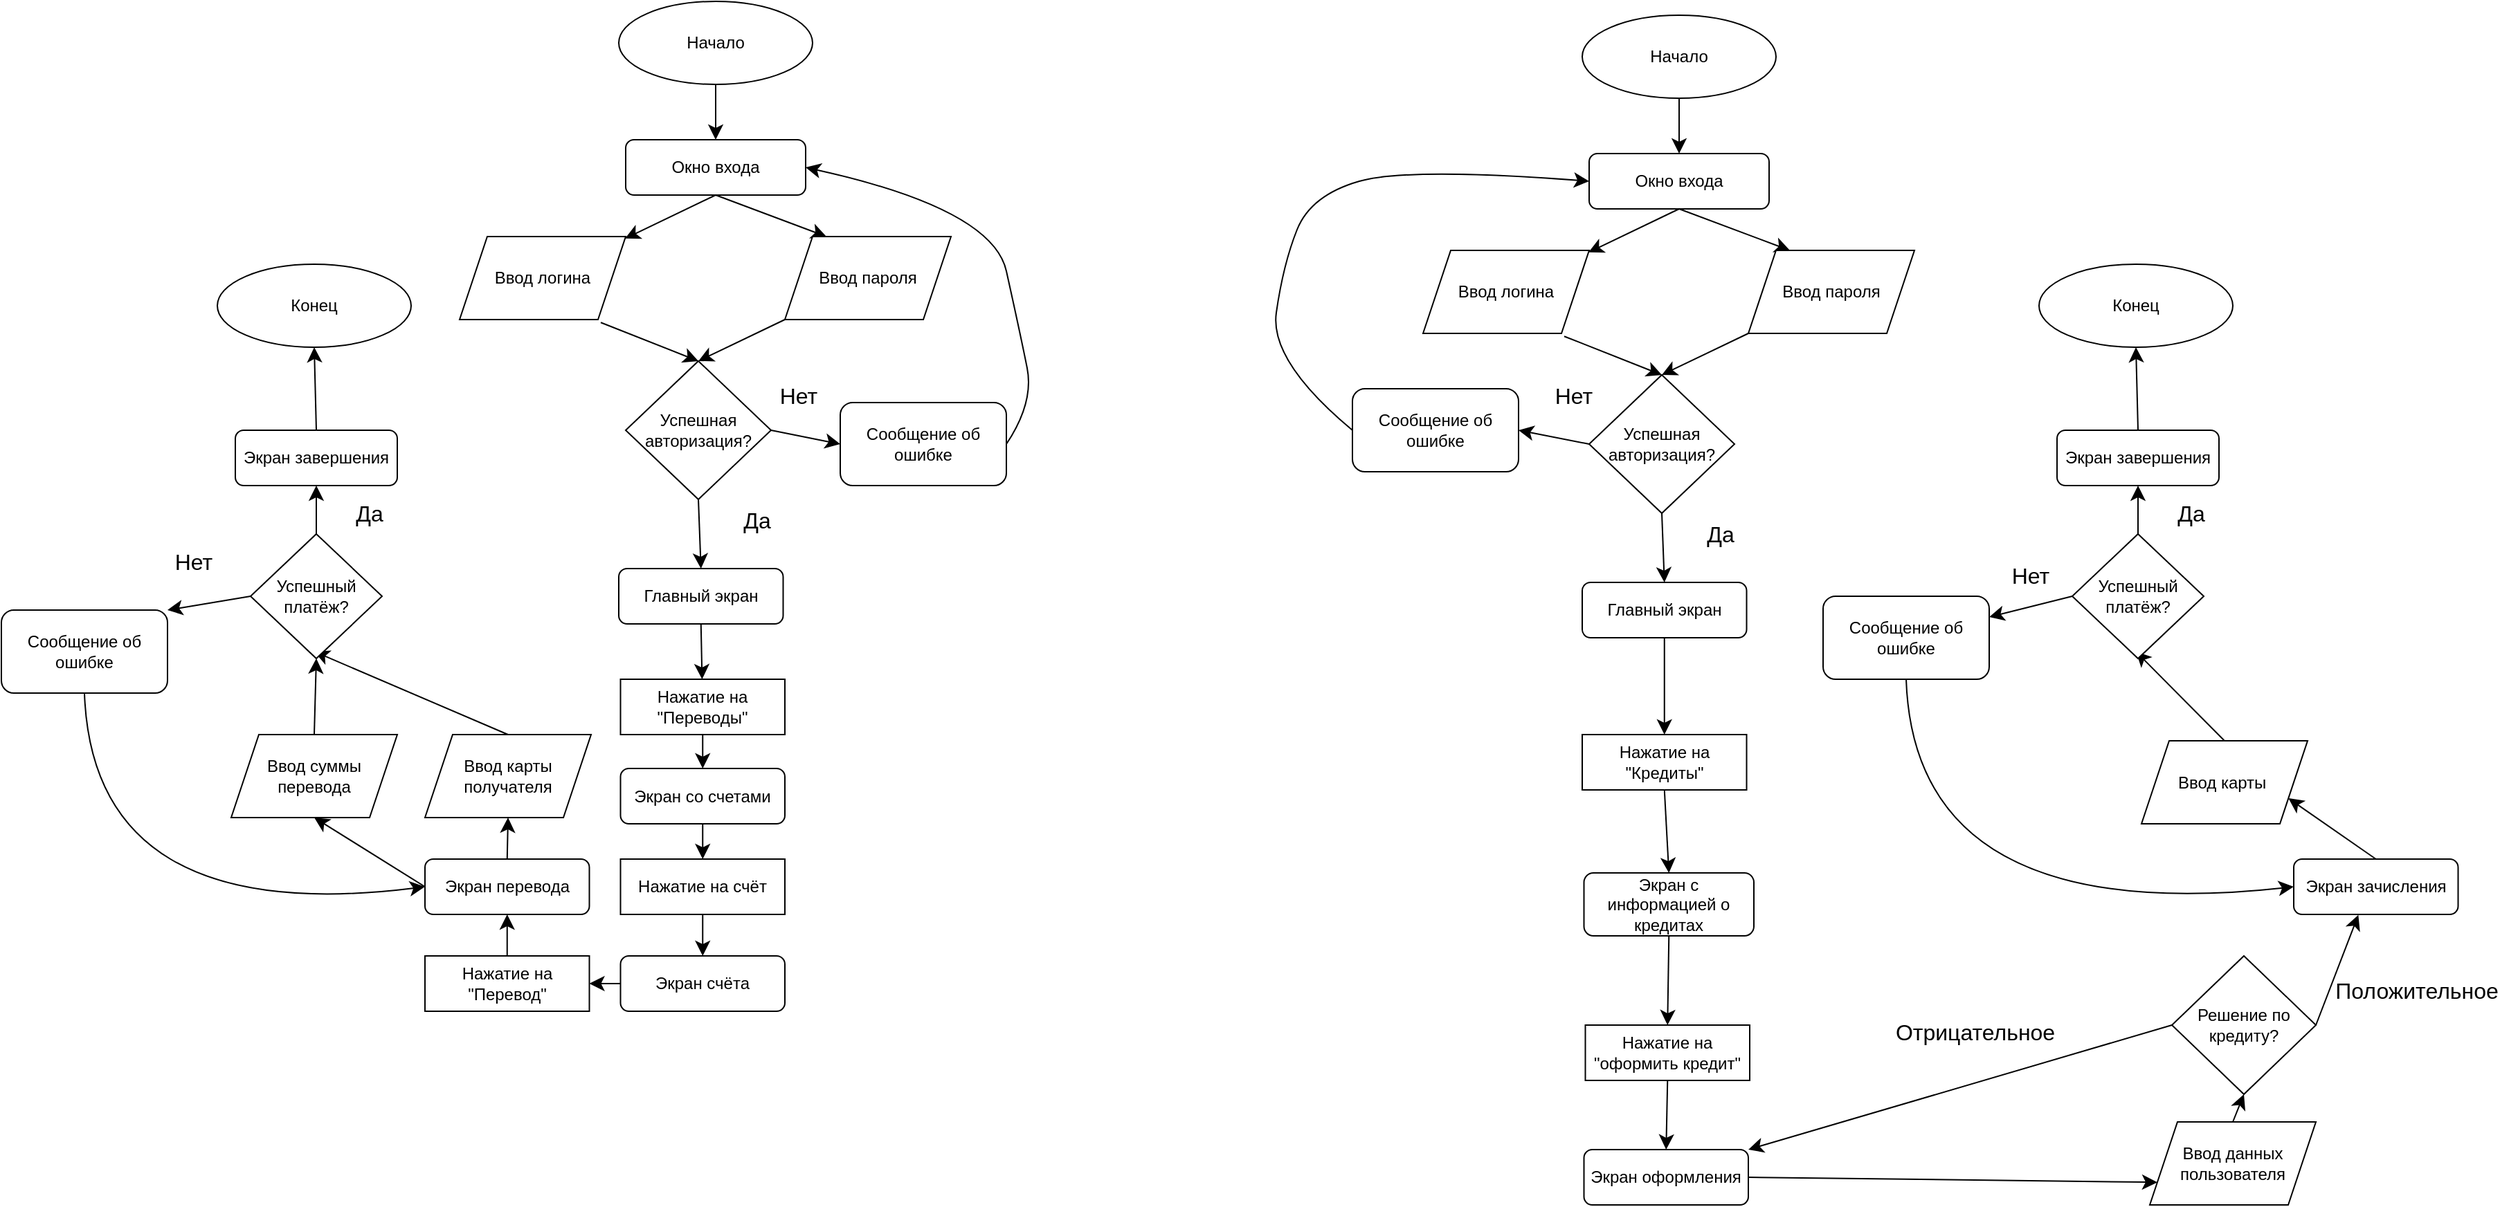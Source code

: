 <mxfile version="24.1.0" type="device">
  <diagram id="C5RBs43oDa-KdzZeNtuy" name="Page-1">
    <mxGraphModel dx="1741" dy="833" grid="1" gridSize="10" guides="1" tooltips="1" connect="1" arrows="1" fold="1" page="1" pageScale="1" pageWidth="827" pageHeight="1169" math="0" shadow="0">
      <root>
        <mxCell id="WIyWlLk6GJQsqaUBKTNV-0" />
        <mxCell id="WIyWlLk6GJQsqaUBKTNV-1" parent="WIyWlLk6GJQsqaUBKTNV-0" />
        <mxCell id="hQIfWsh5EDfRWJ5MVWAS-14" style="edgeStyle=none;curved=1;rounded=0;orthogonalLoop=1;jettySize=auto;html=1;exitX=0.5;exitY=1;exitDx=0;exitDy=0;fontSize=12;startSize=8;endSize=8;" edge="1" parent="WIyWlLk6GJQsqaUBKTNV-1" source="hQIfWsh5EDfRWJ5MVWAS-0" target="hQIfWsh5EDfRWJ5MVWAS-1">
          <mxGeometry relative="1" as="geometry" />
        </mxCell>
        <mxCell id="hQIfWsh5EDfRWJ5MVWAS-0" value="Начало" style="ellipse;whiteSpace=wrap;html=1;" vertex="1" parent="WIyWlLk6GJQsqaUBKTNV-1">
          <mxGeometry x="70" y="10" width="140" height="60" as="geometry" />
        </mxCell>
        <mxCell id="hQIfWsh5EDfRWJ5MVWAS-8" style="edgeStyle=none;curved=1;rounded=0;orthogonalLoop=1;jettySize=auto;html=1;exitX=0.5;exitY=1;exitDx=0;exitDy=0;fontSize=12;startSize=8;endSize=8;" edge="1" parent="WIyWlLk6GJQsqaUBKTNV-1" source="hQIfWsh5EDfRWJ5MVWAS-1" target="hQIfWsh5EDfRWJ5MVWAS-25">
          <mxGeometry relative="1" as="geometry">
            <mxPoint x="90" y="210" as="targetPoint" />
          </mxGeometry>
        </mxCell>
        <mxCell id="hQIfWsh5EDfRWJ5MVWAS-9" style="edgeStyle=none;curved=1;rounded=0;orthogonalLoop=1;jettySize=auto;html=1;exitX=0.5;exitY=1;exitDx=0;exitDy=0;entryX=0.25;entryY=0;entryDx=0;entryDy=0;fontSize=12;startSize=8;endSize=8;" edge="1" parent="WIyWlLk6GJQsqaUBKTNV-1" source="hQIfWsh5EDfRWJ5MVWAS-1" target="hQIfWsh5EDfRWJ5MVWAS-26">
          <mxGeometry relative="1" as="geometry">
            <mxPoint x="180" y="210" as="targetPoint" />
          </mxGeometry>
        </mxCell>
        <mxCell id="hQIfWsh5EDfRWJ5MVWAS-1" value="Окно входа" style="rounded=1;whiteSpace=wrap;html=1;" vertex="1" parent="WIyWlLk6GJQsqaUBKTNV-1">
          <mxGeometry x="75" y="110" width="130" height="40" as="geometry" />
        </mxCell>
        <mxCell id="hQIfWsh5EDfRWJ5MVWAS-11" style="edgeStyle=none;curved=1;rounded=0;orthogonalLoop=1;jettySize=auto;html=1;exitX=0.85;exitY=1.035;exitDx=0;exitDy=0;fontSize=12;startSize=8;endSize=8;entryX=0.5;entryY=0;entryDx=0;entryDy=0;exitPerimeter=0;" edge="1" parent="WIyWlLk6GJQsqaUBKTNV-1" source="hQIfWsh5EDfRWJ5MVWAS-25" target="hQIfWsh5EDfRWJ5MVWAS-4">
          <mxGeometry relative="1" as="geometry">
            <mxPoint x="130" y="250" as="targetPoint" />
            <mxPoint x="30" y="230" as="sourcePoint" />
          </mxGeometry>
        </mxCell>
        <mxCell id="hQIfWsh5EDfRWJ5MVWAS-10" style="edgeStyle=none;curved=1;rounded=0;orthogonalLoop=1;jettySize=auto;html=1;exitX=0;exitY=1;exitDx=0;exitDy=0;fontSize=12;startSize=8;endSize=8;entryX=0.5;entryY=0;entryDx=0;entryDy=0;" edge="1" parent="WIyWlLk6GJQsqaUBKTNV-1" source="hQIfWsh5EDfRWJ5MVWAS-26" target="hQIfWsh5EDfRWJ5MVWAS-4">
          <mxGeometry relative="1" as="geometry">
            <mxPoint x="130" y="250" as="targetPoint" />
            <mxPoint x="240" y="230" as="sourcePoint" />
          </mxGeometry>
        </mxCell>
        <mxCell id="hQIfWsh5EDfRWJ5MVWAS-6" style="edgeStyle=none;curved=1;rounded=0;orthogonalLoop=1;jettySize=auto;html=1;fontSize=12;startSize=8;endSize=8;entryX=1;entryY=0.5;entryDx=0;entryDy=0;exitX=1;exitY=0.5;exitDx=0;exitDy=0;" edge="1" parent="WIyWlLk6GJQsqaUBKTNV-1" source="hQIfWsh5EDfRWJ5MVWAS-12" target="hQIfWsh5EDfRWJ5MVWAS-1">
          <mxGeometry relative="1" as="geometry">
            <mxPoint x="270" y="130" as="targetPoint" />
            <mxPoint x="250" y="350" as="sourcePoint" />
            <Array as="points">
              <mxPoint x="370" y="300" />
              <mxPoint x="360" y="250" />
              <mxPoint x="340" y="160" />
            </Array>
          </mxGeometry>
        </mxCell>
        <mxCell id="hQIfWsh5EDfRWJ5MVWAS-13" style="edgeStyle=none;curved=1;rounded=0;orthogonalLoop=1;jettySize=auto;html=1;exitX=1;exitY=0.5;exitDx=0;exitDy=0;entryX=0;entryY=0.5;entryDx=0;entryDy=0;fontSize=12;startSize=8;endSize=8;" edge="1" parent="WIyWlLk6GJQsqaUBKTNV-1" source="hQIfWsh5EDfRWJ5MVWAS-4" target="hQIfWsh5EDfRWJ5MVWAS-12">
          <mxGeometry relative="1" as="geometry" />
        </mxCell>
        <mxCell id="hQIfWsh5EDfRWJ5MVWAS-15" style="edgeStyle=none;curved=1;rounded=0;orthogonalLoop=1;jettySize=auto;html=1;exitX=0.5;exitY=1;exitDx=0;exitDy=0;fontSize=12;startSize=8;endSize=8;entryX=0.5;entryY=0;entryDx=0;entryDy=0;" edge="1" parent="WIyWlLk6GJQsqaUBKTNV-1" source="hQIfWsh5EDfRWJ5MVWAS-4" target="hQIfWsh5EDfRWJ5MVWAS-17">
          <mxGeometry relative="1" as="geometry">
            <mxPoint x="137.143" y="420" as="targetPoint" />
          </mxGeometry>
        </mxCell>
        <mxCell id="hQIfWsh5EDfRWJ5MVWAS-4" value="Успешная авторизация?" style="rhombus;whiteSpace=wrap;html=1;" vertex="1" parent="WIyWlLk6GJQsqaUBKTNV-1">
          <mxGeometry x="75" y="270" width="105" height="100" as="geometry" />
        </mxCell>
        <mxCell id="hQIfWsh5EDfRWJ5MVWAS-12" value="Сообщение об ошибке" style="rounded=1;whiteSpace=wrap;html=1;" vertex="1" parent="WIyWlLk6GJQsqaUBKTNV-1">
          <mxGeometry x="230" y="300" width="120" height="60" as="geometry" />
        </mxCell>
        <mxCell id="hQIfWsh5EDfRWJ5MVWAS-19" style="edgeStyle=none;curved=1;rounded=0;orthogonalLoop=1;jettySize=auto;html=1;exitX=0.5;exitY=1;exitDx=0;exitDy=0;fontSize=12;startSize=8;endSize=8;" edge="1" parent="WIyWlLk6GJQsqaUBKTNV-1" source="hQIfWsh5EDfRWJ5MVWAS-17" target="hQIfWsh5EDfRWJ5MVWAS-18">
          <mxGeometry relative="1" as="geometry" />
        </mxCell>
        <mxCell id="hQIfWsh5EDfRWJ5MVWAS-17" value="Главный экран" style="rounded=1;whiteSpace=wrap;html=1;" vertex="1" parent="WIyWlLk6GJQsqaUBKTNV-1">
          <mxGeometry x="70" y="420" width="118.75" height="40" as="geometry" />
        </mxCell>
        <mxCell id="hQIfWsh5EDfRWJ5MVWAS-45" style="edgeStyle=none;curved=1;rounded=0;orthogonalLoop=1;jettySize=auto;html=1;exitX=0.5;exitY=1;exitDx=0;exitDy=0;entryX=0.5;entryY=0;entryDx=0;entryDy=0;fontSize=12;startSize=8;endSize=8;" edge="1" parent="WIyWlLk6GJQsqaUBKTNV-1" source="hQIfWsh5EDfRWJ5MVWAS-18" target="hQIfWsh5EDfRWJ5MVWAS-20">
          <mxGeometry relative="1" as="geometry" />
        </mxCell>
        <mxCell id="hQIfWsh5EDfRWJ5MVWAS-18" value="Нажатие на &quot;Переводы&quot;" style="rounded=0;whiteSpace=wrap;html=1;" vertex="1" parent="WIyWlLk6GJQsqaUBKTNV-1">
          <mxGeometry x="71.25" y="500" width="118.75" height="40" as="geometry" />
        </mxCell>
        <mxCell id="hQIfWsh5EDfRWJ5MVWAS-44" style="edgeStyle=none;curved=1;rounded=0;orthogonalLoop=1;jettySize=auto;html=1;exitX=0.5;exitY=1;exitDx=0;exitDy=0;entryX=0.5;entryY=0;entryDx=0;entryDy=0;fontSize=12;startSize=8;endSize=8;" edge="1" parent="WIyWlLk6GJQsqaUBKTNV-1" source="hQIfWsh5EDfRWJ5MVWAS-20" target="hQIfWsh5EDfRWJ5MVWAS-21">
          <mxGeometry relative="1" as="geometry" />
        </mxCell>
        <mxCell id="hQIfWsh5EDfRWJ5MVWAS-20" value="Экран со счетами" style="rounded=1;whiteSpace=wrap;html=1;" vertex="1" parent="WIyWlLk6GJQsqaUBKTNV-1">
          <mxGeometry x="71.25" y="564.5" width="118.75" height="40" as="geometry" />
        </mxCell>
        <mxCell id="hQIfWsh5EDfRWJ5MVWAS-43" style="edgeStyle=none;curved=1;rounded=0;orthogonalLoop=1;jettySize=auto;html=1;exitX=0.5;exitY=1;exitDx=0;exitDy=0;entryX=0.5;entryY=0;entryDx=0;entryDy=0;fontSize=12;startSize=8;endSize=8;" edge="1" parent="WIyWlLk6GJQsqaUBKTNV-1" source="hQIfWsh5EDfRWJ5MVWAS-21" target="hQIfWsh5EDfRWJ5MVWAS-22">
          <mxGeometry relative="1" as="geometry" />
        </mxCell>
        <mxCell id="hQIfWsh5EDfRWJ5MVWAS-21" value="Нажатие на счёт" style="rounded=0;whiteSpace=wrap;html=1;" vertex="1" parent="WIyWlLk6GJQsqaUBKTNV-1">
          <mxGeometry x="71.25" y="630" width="118.75" height="40" as="geometry" />
        </mxCell>
        <mxCell id="hQIfWsh5EDfRWJ5MVWAS-42" style="edgeStyle=none;curved=1;rounded=0;orthogonalLoop=1;jettySize=auto;html=1;exitX=0;exitY=0.5;exitDx=0;exitDy=0;entryX=1;entryY=0.5;entryDx=0;entryDy=0;fontSize=12;startSize=8;endSize=8;" edge="1" parent="WIyWlLk6GJQsqaUBKTNV-1" source="hQIfWsh5EDfRWJ5MVWAS-22" target="hQIfWsh5EDfRWJ5MVWAS-23">
          <mxGeometry relative="1" as="geometry" />
        </mxCell>
        <mxCell id="hQIfWsh5EDfRWJ5MVWAS-22" value="Экран счёта" style="rounded=1;whiteSpace=wrap;html=1;" vertex="1" parent="WIyWlLk6GJQsqaUBKTNV-1">
          <mxGeometry x="71.25" y="700" width="118.75" height="40" as="geometry" />
        </mxCell>
        <mxCell id="hQIfWsh5EDfRWJ5MVWAS-41" style="edgeStyle=none;curved=1;rounded=0;orthogonalLoop=1;jettySize=auto;html=1;exitX=0.5;exitY=0;exitDx=0;exitDy=0;entryX=0.5;entryY=1;entryDx=0;entryDy=0;fontSize=12;startSize=8;endSize=8;" edge="1" parent="WIyWlLk6GJQsqaUBKTNV-1" source="hQIfWsh5EDfRWJ5MVWAS-23" target="hQIfWsh5EDfRWJ5MVWAS-24">
          <mxGeometry relative="1" as="geometry" />
        </mxCell>
        <mxCell id="hQIfWsh5EDfRWJ5MVWAS-23" value="Нажатие на &quot;Перевод&quot;" style="rounded=0;whiteSpace=wrap;html=1;" vertex="1" parent="WIyWlLk6GJQsqaUBKTNV-1">
          <mxGeometry x="-70.0" y="700" width="118.75" height="40" as="geometry" />
        </mxCell>
        <mxCell id="hQIfWsh5EDfRWJ5MVWAS-39" style="edgeStyle=none;curved=1;rounded=0;orthogonalLoop=1;jettySize=auto;html=1;exitX=0.5;exitY=0;exitDx=0;exitDy=0;entryX=0.5;entryY=1;entryDx=0;entryDy=0;fontSize=12;startSize=8;endSize=8;" edge="1" parent="WIyWlLk6GJQsqaUBKTNV-1" source="hQIfWsh5EDfRWJ5MVWAS-24" target="hQIfWsh5EDfRWJ5MVWAS-28">
          <mxGeometry relative="1" as="geometry" />
        </mxCell>
        <mxCell id="hQIfWsh5EDfRWJ5MVWAS-40" style="edgeStyle=none;curved=1;rounded=0;orthogonalLoop=1;jettySize=auto;html=1;exitX=0;exitY=0.5;exitDx=0;exitDy=0;entryX=0.5;entryY=1;entryDx=0;entryDy=0;fontSize=12;startSize=8;endSize=8;" edge="1" parent="WIyWlLk6GJQsqaUBKTNV-1" source="hQIfWsh5EDfRWJ5MVWAS-24" target="hQIfWsh5EDfRWJ5MVWAS-27">
          <mxGeometry relative="1" as="geometry" />
        </mxCell>
        <mxCell id="hQIfWsh5EDfRWJ5MVWAS-24" value="Экран перевода" style="rounded=1;whiteSpace=wrap;html=1;" vertex="1" parent="WIyWlLk6GJQsqaUBKTNV-1">
          <mxGeometry x="-70" y="630" width="118.75" height="40" as="geometry" />
        </mxCell>
        <mxCell id="hQIfWsh5EDfRWJ5MVWAS-25" value="Ввод логина" style="shape=parallelogram;perimeter=parallelogramPerimeter;whiteSpace=wrap;html=1;fixedSize=1;" vertex="1" parent="WIyWlLk6GJQsqaUBKTNV-1">
          <mxGeometry x="-45.0" y="180" width="120" height="60" as="geometry" />
        </mxCell>
        <mxCell id="hQIfWsh5EDfRWJ5MVWAS-26" value="Ввод пароля" style="shape=parallelogram;perimeter=parallelogramPerimeter;whiteSpace=wrap;html=1;fixedSize=1;" vertex="1" parent="WIyWlLk6GJQsqaUBKTNV-1">
          <mxGeometry x="190" y="180" width="120" height="60" as="geometry" />
        </mxCell>
        <mxCell id="hQIfWsh5EDfRWJ5MVWAS-37" style="edgeStyle=none;curved=1;rounded=0;orthogonalLoop=1;jettySize=auto;html=1;exitX=0.5;exitY=0;exitDx=0;exitDy=0;entryX=0.5;entryY=1;entryDx=0;entryDy=0;fontSize=12;startSize=8;endSize=8;" edge="1" parent="WIyWlLk6GJQsqaUBKTNV-1" source="hQIfWsh5EDfRWJ5MVWAS-27" target="hQIfWsh5EDfRWJ5MVWAS-29">
          <mxGeometry relative="1" as="geometry" />
        </mxCell>
        <mxCell id="hQIfWsh5EDfRWJ5MVWAS-27" value="Ввод суммы перевода" style="shape=parallelogram;perimeter=parallelogramPerimeter;whiteSpace=wrap;html=1;fixedSize=1;" vertex="1" parent="WIyWlLk6GJQsqaUBKTNV-1">
          <mxGeometry x="-210" y="540" width="120" height="60" as="geometry" />
        </mxCell>
        <mxCell id="hQIfWsh5EDfRWJ5MVWAS-38" style="edgeStyle=none;curved=1;rounded=0;orthogonalLoop=1;jettySize=auto;html=1;exitX=0.5;exitY=0;exitDx=0;exitDy=0;fontSize=12;startSize=8;endSize=8;" edge="1" parent="WIyWlLk6GJQsqaUBKTNV-1" source="hQIfWsh5EDfRWJ5MVWAS-28">
          <mxGeometry relative="1" as="geometry">
            <mxPoint x="-150" y="480" as="targetPoint" />
          </mxGeometry>
        </mxCell>
        <mxCell id="hQIfWsh5EDfRWJ5MVWAS-28" value="Ввод карты получателя" style="shape=parallelogram;perimeter=parallelogramPerimeter;whiteSpace=wrap;html=1;fixedSize=1;" vertex="1" parent="WIyWlLk6GJQsqaUBKTNV-1">
          <mxGeometry x="-70" y="540" width="120" height="60" as="geometry" />
        </mxCell>
        <mxCell id="hQIfWsh5EDfRWJ5MVWAS-33" style="edgeStyle=none;curved=1;rounded=0;orthogonalLoop=1;jettySize=auto;html=1;exitX=0.5;exitY=0;exitDx=0;exitDy=0;entryX=0.5;entryY=1;entryDx=0;entryDy=0;fontSize=12;startSize=8;endSize=8;" edge="1" parent="WIyWlLk6GJQsqaUBKTNV-1" source="hQIfWsh5EDfRWJ5MVWAS-29" target="hQIfWsh5EDfRWJ5MVWAS-32">
          <mxGeometry relative="1" as="geometry" />
        </mxCell>
        <mxCell id="hQIfWsh5EDfRWJ5MVWAS-49" style="edgeStyle=none;curved=1;rounded=0;orthogonalLoop=1;jettySize=auto;html=1;exitX=0;exitY=0.5;exitDx=0;exitDy=0;entryX=1;entryY=0;entryDx=0;entryDy=0;fontSize=12;startSize=8;endSize=8;" edge="1" parent="WIyWlLk6GJQsqaUBKTNV-1" source="hQIfWsh5EDfRWJ5MVWAS-29" target="hQIfWsh5EDfRWJ5MVWAS-48">
          <mxGeometry relative="1" as="geometry" />
        </mxCell>
        <mxCell id="hQIfWsh5EDfRWJ5MVWAS-29" value="Успешный платёж?" style="rhombus;whiteSpace=wrap;html=1;" vertex="1" parent="WIyWlLk6GJQsqaUBKTNV-1">
          <mxGeometry x="-196" y="395" width="95" height="90" as="geometry" />
        </mxCell>
        <mxCell id="hQIfWsh5EDfRWJ5MVWAS-30" value="Нет" style="text;html=1;align=center;verticalAlign=middle;whiteSpace=wrap;rounded=0;fontSize=16;" vertex="1" parent="WIyWlLk6GJQsqaUBKTNV-1">
          <mxGeometry x="170" y="280" width="60" height="30" as="geometry" />
        </mxCell>
        <mxCell id="hQIfWsh5EDfRWJ5MVWAS-31" value="Да" style="text;html=1;align=center;verticalAlign=middle;whiteSpace=wrap;rounded=0;fontSize=16;" vertex="1" parent="WIyWlLk6GJQsqaUBKTNV-1">
          <mxGeometry x="140" y="370" width="60" height="30" as="geometry" />
        </mxCell>
        <mxCell id="hQIfWsh5EDfRWJ5MVWAS-36" style="edgeStyle=none;curved=1;rounded=0;orthogonalLoop=1;jettySize=auto;html=1;exitX=0.5;exitY=0;exitDx=0;exitDy=0;entryX=0.5;entryY=1;entryDx=0;entryDy=0;fontSize=12;startSize=8;endSize=8;" edge="1" parent="WIyWlLk6GJQsqaUBKTNV-1" source="hQIfWsh5EDfRWJ5MVWAS-32" target="hQIfWsh5EDfRWJ5MVWAS-35">
          <mxGeometry relative="1" as="geometry" />
        </mxCell>
        <mxCell id="hQIfWsh5EDfRWJ5MVWAS-32" value="Экран завершения" style="rounded=1;whiteSpace=wrap;html=1;" vertex="1" parent="WIyWlLk6GJQsqaUBKTNV-1">
          <mxGeometry x="-207" y="320" width="117" height="40" as="geometry" />
        </mxCell>
        <mxCell id="hQIfWsh5EDfRWJ5MVWAS-35" value="Конец" style="ellipse;whiteSpace=wrap;html=1;" vertex="1" parent="WIyWlLk6GJQsqaUBKTNV-1">
          <mxGeometry x="-220" y="200" width="140" height="60" as="geometry" />
        </mxCell>
        <mxCell id="hQIfWsh5EDfRWJ5MVWAS-46" value="Да" style="text;html=1;align=center;verticalAlign=middle;whiteSpace=wrap;rounded=0;fontSize=16;" vertex="1" parent="WIyWlLk6GJQsqaUBKTNV-1">
          <mxGeometry x="-140" y="365" width="60" height="30" as="geometry" />
        </mxCell>
        <mxCell id="hQIfWsh5EDfRWJ5MVWAS-47" value="Нет" style="text;html=1;align=center;verticalAlign=middle;whiteSpace=wrap;rounded=0;fontSize=16;" vertex="1" parent="WIyWlLk6GJQsqaUBKTNV-1">
          <mxGeometry x="-267" y="400" width="60" height="30" as="geometry" />
        </mxCell>
        <mxCell id="hQIfWsh5EDfRWJ5MVWAS-48" value="Сообщение об ошибке" style="rounded=1;whiteSpace=wrap;html=1;" vertex="1" parent="WIyWlLk6GJQsqaUBKTNV-1">
          <mxGeometry x="-376" y="450" width="120" height="60" as="geometry" />
        </mxCell>
        <mxCell id="hQIfWsh5EDfRWJ5MVWAS-50" style="edgeStyle=none;curved=1;rounded=0;orthogonalLoop=1;jettySize=auto;html=1;exitX=0.5;exitY=1;exitDx=0;exitDy=0;entryX=0;entryY=0.5;entryDx=0;entryDy=0;fontSize=12;startSize=8;endSize=8;" edge="1" parent="WIyWlLk6GJQsqaUBKTNV-1" source="hQIfWsh5EDfRWJ5MVWAS-48" target="hQIfWsh5EDfRWJ5MVWAS-24">
          <mxGeometry relative="1" as="geometry">
            <Array as="points">
              <mxPoint x="-310" y="680" />
            </Array>
          </mxGeometry>
        </mxCell>
        <mxCell id="hQIfWsh5EDfRWJ5MVWAS-51" style="edgeStyle=none;curved=1;rounded=0;orthogonalLoop=1;jettySize=auto;html=1;exitX=0.5;exitY=1;exitDx=0;exitDy=0;fontSize=12;startSize=8;endSize=8;" edge="1" parent="WIyWlLk6GJQsqaUBKTNV-1" source="hQIfWsh5EDfRWJ5MVWAS-52" target="hQIfWsh5EDfRWJ5MVWAS-55">
          <mxGeometry relative="1" as="geometry" />
        </mxCell>
        <mxCell id="hQIfWsh5EDfRWJ5MVWAS-52" value="Начало" style="ellipse;whiteSpace=wrap;html=1;" vertex="1" parent="WIyWlLk6GJQsqaUBKTNV-1">
          <mxGeometry x="766" y="20" width="140" height="60" as="geometry" />
        </mxCell>
        <mxCell id="hQIfWsh5EDfRWJ5MVWAS-53" style="edgeStyle=none;curved=1;rounded=0;orthogonalLoop=1;jettySize=auto;html=1;exitX=0.5;exitY=1;exitDx=0;exitDy=0;fontSize=12;startSize=8;endSize=8;" edge="1" parent="WIyWlLk6GJQsqaUBKTNV-1" source="hQIfWsh5EDfRWJ5MVWAS-55" target="hQIfWsh5EDfRWJ5MVWAS-78">
          <mxGeometry relative="1" as="geometry">
            <mxPoint x="786" y="220" as="targetPoint" />
          </mxGeometry>
        </mxCell>
        <mxCell id="hQIfWsh5EDfRWJ5MVWAS-54" style="edgeStyle=none;curved=1;rounded=0;orthogonalLoop=1;jettySize=auto;html=1;exitX=0.5;exitY=1;exitDx=0;exitDy=0;entryX=0.25;entryY=0;entryDx=0;entryDy=0;fontSize=12;startSize=8;endSize=8;" edge="1" parent="WIyWlLk6GJQsqaUBKTNV-1" source="hQIfWsh5EDfRWJ5MVWAS-55" target="hQIfWsh5EDfRWJ5MVWAS-79">
          <mxGeometry relative="1" as="geometry">
            <mxPoint x="876" y="220" as="targetPoint" />
          </mxGeometry>
        </mxCell>
        <mxCell id="hQIfWsh5EDfRWJ5MVWAS-55" value="Окно входа" style="rounded=1;whiteSpace=wrap;html=1;" vertex="1" parent="WIyWlLk6GJQsqaUBKTNV-1">
          <mxGeometry x="771" y="120" width="130" height="40" as="geometry" />
        </mxCell>
        <mxCell id="hQIfWsh5EDfRWJ5MVWAS-56" style="edgeStyle=none;curved=1;rounded=0;orthogonalLoop=1;jettySize=auto;html=1;exitX=0.85;exitY=1.035;exitDx=0;exitDy=0;fontSize=12;startSize=8;endSize=8;entryX=0.5;entryY=0;entryDx=0;entryDy=0;exitPerimeter=0;" edge="1" parent="WIyWlLk6GJQsqaUBKTNV-1" source="hQIfWsh5EDfRWJ5MVWAS-78" target="hQIfWsh5EDfRWJ5MVWAS-61">
          <mxGeometry relative="1" as="geometry">
            <mxPoint x="826" y="260" as="targetPoint" />
            <mxPoint x="726" y="240" as="sourcePoint" />
          </mxGeometry>
        </mxCell>
        <mxCell id="hQIfWsh5EDfRWJ5MVWAS-57" style="edgeStyle=none;curved=1;rounded=0;orthogonalLoop=1;jettySize=auto;html=1;exitX=0;exitY=1;exitDx=0;exitDy=0;fontSize=12;startSize=8;endSize=8;entryX=0.5;entryY=0;entryDx=0;entryDy=0;" edge="1" parent="WIyWlLk6GJQsqaUBKTNV-1" source="hQIfWsh5EDfRWJ5MVWAS-79" target="hQIfWsh5EDfRWJ5MVWAS-61">
          <mxGeometry relative="1" as="geometry">
            <mxPoint x="826" y="260" as="targetPoint" />
            <mxPoint x="936" y="240" as="sourcePoint" />
          </mxGeometry>
        </mxCell>
        <mxCell id="hQIfWsh5EDfRWJ5MVWAS-58" style="edgeStyle=none;curved=1;rounded=0;orthogonalLoop=1;jettySize=auto;html=1;fontSize=12;startSize=8;endSize=8;exitX=0;exitY=0.5;exitDx=0;exitDy=0;entryX=0;entryY=0.5;entryDx=0;entryDy=0;" edge="1" parent="WIyWlLk6GJQsqaUBKTNV-1" source="hQIfWsh5EDfRWJ5MVWAS-62" target="hQIfWsh5EDfRWJ5MVWAS-55">
          <mxGeometry relative="1" as="geometry">
            <mxPoint x="710" y="140" as="targetPoint" />
            <mxPoint x="946" y="360" as="sourcePoint" />
            <Array as="points">
              <mxPoint x="540" y="270" />
              <mxPoint x="550" y="200" />
              <mxPoint x="570" y="150" />
              <mxPoint x="640" y="130" />
            </Array>
          </mxGeometry>
        </mxCell>
        <mxCell id="hQIfWsh5EDfRWJ5MVWAS-60" style="edgeStyle=none;curved=1;rounded=0;orthogonalLoop=1;jettySize=auto;html=1;exitX=0.5;exitY=1;exitDx=0;exitDy=0;fontSize=12;startSize=8;endSize=8;entryX=0.5;entryY=0;entryDx=0;entryDy=0;" edge="1" parent="WIyWlLk6GJQsqaUBKTNV-1" source="hQIfWsh5EDfRWJ5MVWAS-61" target="hQIfWsh5EDfRWJ5MVWAS-64">
          <mxGeometry relative="1" as="geometry">
            <mxPoint x="833.143" y="430" as="targetPoint" />
          </mxGeometry>
        </mxCell>
        <mxCell id="hQIfWsh5EDfRWJ5MVWAS-119" style="edgeStyle=none;curved=1;rounded=0;orthogonalLoop=1;jettySize=auto;html=1;exitX=0;exitY=0.5;exitDx=0;exitDy=0;entryX=1;entryY=0.5;entryDx=0;entryDy=0;fontSize=12;startSize=8;endSize=8;" edge="1" parent="WIyWlLk6GJQsqaUBKTNV-1" source="hQIfWsh5EDfRWJ5MVWAS-61" target="hQIfWsh5EDfRWJ5MVWAS-62">
          <mxGeometry relative="1" as="geometry" />
        </mxCell>
        <mxCell id="hQIfWsh5EDfRWJ5MVWAS-61" value="Успешная авторизация?" style="rhombus;whiteSpace=wrap;html=1;" vertex="1" parent="WIyWlLk6GJQsqaUBKTNV-1">
          <mxGeometry x="771" y="280" width="105" height="100" as="geometry" />
        </mxCell>
        <mxCell id="hQIfWsh5EDfRWJ5MVWAS-62" value="Сообщение об ошибке" style="rounded=1;whiteSpace=wrap;html=1;" vertex="1" parent="WIyWlLk6GJQsqaUBKTNV-1">
          <mxGeometry x="600" y="290" width="120" height="60" as="geometry" />
        </mxCell>
        <mxCell id="hQIfWsh5EDfRWJ5MVWAS-63" style="edgeStyle=none;curved=1;rounded=0;orthogonalLoop=1;jettySize=auto;html=1;exitX=0.5;exitY=1;exitDx=0;exitDy=0;fontSize=12;startSize=8;endSize=8;" edge="1" parent="WIyWlLk6GJQsqaUBKTNV-1" source="hQIfWsh5EDfRWJ5MVWAS-64" target="hQIfWsh5EDfRWJ5MVWAS-66">
          <mxGeometry relative="1" as="geometry" />
        </mxCell>
        <mxCell id="hQIfWsh5EDfRWJ5MVWAS-64" value="Главный экран" style="rounded=1;whiteSpace=wrap;html=1;" vertex="1" parent="WIyWlLk6GJQsqaUBKTNV-1">
          <mxGeometry x="766" y="430" width="118.75" height="40" as="geometry" />
        </mxCell>
        <mxCell id="hQIfWsh5EDfRWJ5MVWAS-65" style="edgeStyle=none;curved=1;rounded=0;orthogonalLoop=1;jettySize=auto;html=1;exitX=0.5;exitY=1;exitDx=0;exitDy=0;entryX=0.5;entryY=0;entryDx=0;entryDy=0;fontSize=12;startSize=8;endSize=8;" edge="1" parent="WIyWlLk6GJQsqaUBKTNV-1" source="hQIfWsh5EDfRWJ5MVWAS-66" target="hQIfWsh5EDfRWJ5MVWAS-68">
          <mxGeometry relative="1" as="geometry" />
        </mxCell>
        <mxCell id="hQIfWsh5EDfRWJ5MVWAS-66" value="Нажатие на &quot;Кредиты&quot;" style="rounded=0;whiteSpace=wrap;html=1;" vertex="1" parent="WIyWlLk6GJQsqaUBKTNV-1">
          <mxGeometry x="766" y="540" width="118.75" height="40" as="geometry" />
        </mxCell>
        <mxCell id="hQIfWsh5EDfRWJ5MVWAS-67" style="edgeStyle=none;curved=1;rounded=0;orthogonalLoop=1;jettySize=auto;html=1;exitX=0.5;exitY=1;exitDx=0;exitDy=0;entryX=0.5;entryY=0;entryDx=0;entryDy=0;fontSize=12;startSize=8;endSize=8;" edge="1" parent="WIyWlLk6GJQsqaUBKTNV-1" source="hQIfWsh5EDfRWJ5MVWAS-68" target="hQIfWsh5EDfRWJ5MVWAS-70">
          <mxGeometry relative="1" as="geometry" />
        </mxCell>
        <mxCell id="hQIfWsh5EDfRWJ5MVWAS-68" value="Экран с информацией о кредитах" style="rounded=1;whiteSpace=wrap;html=1;" vertex="1" parent="WIyWlLk6GJQsqaUBKTNV-1">
          <mxGeometry x="767.25" y="640" width="122.75" height="45.5" as="geometry" />
        </mxCell>
        <mxCell id="hQIfWsh5EDfRWJ5MVWAS-69" style="edgeStyle=none;curved=1;rounded=0;orthogonalLoop=1;jettySize=auto;html=1;exitX=0.5;exitY=1;exitDx=0;exitDy=0;entryX=0.5;entryY=0;entryDx=0;entryDy=0;fontSize=12;startSize=8;endSize=8;" edge="1" parent="WIyWlLk6GJQsqaUBKTNV-1" source="hQIfWsh5EDfRWJ5MVWAS-70" target="hQIfWsh5EDfRWJ5MVWAS-72">
          <mxGeometry relative="1" as="geometry" />
        </mxCell>
        <mxCell id="hQIfWsh5EDfRWJ5MVWAS-70" value="Нажатие на &quot;оформить кредит&quot;" style="rounded=0;whiteSpace=wrap;html=1;" vertex="1" parent="WIyWlLk6GJQsqaUBKTNV-1">
          <mxGeometry x="768.25" y="750" width="118.75" height="40" as="geometry" />
        </mxCell>
        <mxCell id="hQIfWsh5EDfRWJ5MVWAS-120" style="edgeStyle=none;curved=1;rounded=0;orthogonalLoop=1;jettySize=auto;html=1;exitX=1;exitY=0.5;exitDx=0;exitDy=0;entryX=0;entryY=0.75;entryDx=0;entryDy=0;fontSize=12;startSize=8;endSize=8;" edge="1" parent="WIyWlLk6GJQsqaUBKTNV-1" source="hQIfWsh5EDfRWJ5MVWAS-72" target="hQIfWsh5EDfRWJ5MVWAS-115">
          <mxGeometry relative="1" as="geometry" />
        </mxCell>
        <mxCell id="hQIfWsh5EDfRWJ5MVWAS-72" value="Экран оформления" style="rounded=1;whiteSpace=wrap;html=1;" vertex="1" parent="WIyWlLk6GJQsqaUBKTNV-1">
          <mxGeometry x="767.25" y="840" width="118.75" height="40" as="geometry" />
        </mxCell>
        <mxCell id="hQIfWsh5EDfRWJ5MVWAS-78" value="Ввод логина" style="shape=parallelogram;perimeter=parallelogramPerimeter;whiteSpace=wrap;html=1;fixedSize=1;" vertex="1" parent="WIyWlLk6GJQsqaUBKTNV-1">
          <mxGeometry x="651" y="190" width="120" height="60" as="geometry" />
        </mxCell>
        <mxCell id="hQIfWsh5EDfRWJ5MVWAS-79" value="Ввод пароля" style="shape=parallelogram;perimeter=parallelogramPerimeter;whiteSpace=wrap;html=1;fixedSize=1;" vertex="1" parent="WIyWlLk6GJQsqaUBKTNV-1">
          <mxGeometry x="886" y="190" width="120" height="60" as="geometry" />
        </mxCell>
        <mxCell id="hQIfWsh5EDfRWJ5MVWAS-87" value="Нет" style="text;html=1;align=center;verticalAlign=middle;whiteSpace=wrap;rounded=0;fontSize=16;" vertex="1" parent="WIyWlLk6GJQsqaUBKTNV-1">
          <mxGeometry x="730" y="280" width="60" height="30" as="geometry" />
        </mxCell>
        <mxCell id="hQIfWsh5EDfRWJ5MVWAS-88" value="Да" style="text;html=1;align=center;verticalAlign=middle;whiteSpace=wrap;rounded=0;fontSize=16;" vertex="1" parent="WIyWlLk6GJQsqaUBKTNV-1">
          <mxGeometry x="836" y="380" width="60" height="30" as="geometry" />
        </mxCell>
        <mxCell id="hQIfWsh5EDfRWJ5MVWAS-104" style="edgeStyle=none;curved=1;rounded=0;orthogonalLoop=1;jettySize=auto;html=1;exitX=0.5;exitY=0;exitDx=0;exitDy=0;fontSize=12;startSize=8;endSize=8;" edge="1" parent="WIyWlLk6GJQsqaUBKTNV-1" source="hQIfWsh5EDfRWJ5MVWAS-118">
          <mxGeometry relative="1" as="geometry">
            <mxPoint x="1166" y="480" as="targetPoint" />
            <mxPoint x="1306" y="540" as="sourcePoint" />
          </mxGeometry>
        </mxCell>
        <mxCell id="hQIfWsh5EDfRWJ5MVWAS-105" style="edgeStyle=none;curved=1;rounded=0;orthogonalLoop=1;jettySize=auto;html=1;exitX=0.5;exitY=0;exitDx=0;exitDy=0;entryX=0.5;entryY=1;entryDx=0;entryDy=0;fontSize=12;startSize=8;endSize=8;" edge="1" parent="WIyWlLk6GJQsqaUBKTNV-1" source="hQIfWsh5EDfRWJ5MVWAS-107" target="hQIfWsh5EDfRWJ5MVWAS-109">
          <mxGeometry relative="1" as="geometry" />
        </mxCell>
        <mxCell id="hQIfWsh5EDfRWJ5MVWAS-106" style="edgeStyle=none;curved=1;rounded=0;orthogonalLoop=1;jettySize=auto;html=1;exitX=0;exitY=0.5;exitDx=0;exitDy=0;entryX=1;entryY=0.25;entryDx=0;entryDy=0;fontSize=12;startSize=8;endSize=8;" edge="1" parent="WIyWlLk6GJQsqaUBKTNV-1" source="hQIfWsh5EDfRWJ5MVWAS-107" target="hQIfWsh5EDfRWJ5MVWAS-114">
          <mxGeometry relative="1" as="geometry">
            <mxPoint x="1060" y="450" as="targetPoint" />
          </mxGeometry>
        </mxCell>
        <mxCell id="hQIfWsh5EDfRWJ5MVWAS-107" value="Успешный платёж?" style="rhombus;whiteSpace=wrap;html=1;" vertex="1" parent="WIyWlLk6GJQsqaUBKTNV-1">
          <mxGeometry x="1120" y="395" width="95" height="90" as="geometry" />
        </mxCell>
        <mxCell id="hQIfWsh5EDfRWJ5MVWAS-108" style="edgeStyle=none;curved=1;rounded=0;orthogonalLoop=1;jettySize=auto;html=1;exitX=0.5;exitY=0;exitDx=0;exitDy=0;entryX=0.5;entryY=1;entryDx=0;entryDy=0;fontSize=12;startSize=8;endSize=8;" edge="1" parent="WIyWlLk6GJQsqaUBKTNV-1" source="hQIfWsh5EDfRWJ5MVWAS-109" target="hQIfWsh5EDfRWJ5MVWAS-110">
          <mxGeometry relative="1" as="geometry" />
        </mxCell>
        <mxCell id="hQIfWsh5EDfRWJ5MVWAS-109" value="Экран завершения" style="rounded=1;whiteSpace=wrap;html=1;" vertex="1" parent="WIyWlLk6GJQsqaUBKTNV-1">
          <mxGeometry x="1109" y="320" width="117" height="40" as="geometry" />
        </mxCell>
        <mxCell id="hQIfWsh5EDfRWJ5MVWAS-110" value="Конец" style="ellipse;whiteSpace=wrap;html=1;" vertex="1" parent="WIyWlLk6GJQsqaUBKTNV-1">
          <mxGeometry x="1096" y="200" width="140" height="60" as="geometry" />
        </mxCell>
        <mxCell id="hQIfWsh5EDfRWJ5MVWAS-111" value="Да" style="text;html=1;align=center;verticalAlign=middle;whiteSpace=wrap;rounded=0;fontSize=16;" vertex="1" parent="WIyWlLk6GJQsqaUBKTNV-1">
          <mxGeometry x="1176" y="365" width="60" height="30" as="geometry" />
        </mxCell>
        <mxCell id="hQIfWsh5EDfRWJ5MVWAS-112" value="Нет" style="text;html=1;align=center;verticalAlign=middle;whiteSpace=wrap;rounded=0;fontSize=16;" vertex="1" parent="WIyWlLk6GJQsqaUBKTNV-1">
          <mxGeometry x="1060" y="410" width="60" height="30" as="geometry" />
        </mxCell>
        <mxCell id="hQIfWsh5EDfRWJ5MVWAS-113" style="edgeStyle=none;curved=1;rounded=0;orthogonalLoop=1;jettySize=auto;html=1;exitX=0.5;exitY=1;exitDx=0;exitDy=0;entryX=0;entryY=0.5;entryDx=0;entryDy=0;fontSize=12;startSize=8;endSize=8;" edge="1" parent="WIyWlLk6GJQsqaUBKTNV-1" source="hQIfWsh5EDfRWJ5MVWAS-114" target="hQIfWsh5EDfRWJ5MVWAS-117">
          <mxGeometry relative="1" as="geometry">
            <mxPoint x="1000" y="510" as="sourcePoint" />
            <Array as="points">
              <mxPoint x="1006" y="680" />
            </Array>
            <mxPoint x="1246" y="650" as="targetPoint" />
          </mxGeometry>
        </mxCell>
        <mxCell id="hQIfWsh5EDfRWJ5MVWAS-114" value="Сообщение об ошибке" style="rounded=1;whiteSpace=wrap;html=1;" vertex="1" parent="WIyWlLk6GJQsqaUBKTNV-1">
          <mxGeometry x="940" y="440" width="120" height="60" as="geometry" />
        </mxCell>
        <mxCell id="hQIfWsh5EDfRWJ5MVWAS-121" style="edgeStyle=none;curved=1;rounded=0;orthogonalLoop=1;jettySize=auto;html=1;exitX=0.5;exitY=0;exitDx=0;exitDy=0;entryX=0.5;entryY=1;entryDx=0;entryDy=0;fontSize=12;startSize=8;endSize=8;" edge="1" parent="WIyWlLk6GJQsqaUBKTNV-1" source="hQIfWsh5EDfRWJ5MVWAS-115" target="hQIfWsh5EDfRWJ5MVWAS-116">
          <mxGeometry relative="1" as="geometry" />
        </mxCell>
        <mxCell id="hQIfWsh5EDfRWJ5MVWAS-115" value="Ввод данных пользователя" style="shape=parallelogram;perimeter=parallelogramPerimeter;whiteSpace=wrap;html=1;fixedSize=1;" vertex="1" parent="WIyWlLk6GJQsqaUBKTNV-1">
          <mxGeometry x="1176" y="820" width="120" height="60" as="geometry" />
        </mxCell>
        <mxCell id="hQIfWsh5EDfRWJ5MVWAS-123" style="edgeStyle=none;curved=1;rounded=0;orthogonalLoop=1;jettySize=auto;html=1;exitX=0;exitY=0.5;exitDx=0;exitDy=0;entryX=1;entryY=0;entryDx=0;entryDy=0;fontSize=12;startSize=8;endSize=8;" edge="1" parent="WIyWlLk6GJQsqaUBKTNV-1" source="hQIfWsh5EDfRWJ5MVWAS-116" target="hQIfWsh5EDfRWJ5MVWAS-72">
          <mxGeometry relative="1" as="geometry" />
        </mxCell>
        <mxCell id="hQIfWsh5EDfRWJ5MVWAS-116" value="Решение по кредиту?" style="rhombus;whiteSpace=wrap;html=1;" vertex="1" parent="WIyWlLk6GJQsqaUBKTNV-1">
          <mxGeometry x="1192" y="700" width="104" height="100" as="geometry" />
        </mxCell>
        <mxCell id="hQIfWsh5EDfRWJ5MVWAS-126" style="edgeStyle=none;curved=1;rounded=0;orthogonalLoop=1;jettySize=auto;html=1;exitX=0.5;exitY=0;exitDx=0;exitDy=0;entryX=1;entryY=0.75;entryDx=0;entryDy=0;fontSize=12;startSize=8;endSize=8;" edge="1" parent="WIyWlLk6GJQsqaUBKTNV-1" source="hQIfWsh5EDfRWJ5MVWAS-117" target="hQIfWsh5EDfRWJ5MVWAS-118">
          <mxGeometry relative="1" as="geometry" />
        </mxCell>
        <mxCell id="hQIfWsh5EDfRWJ5MVWAS-117" value="Экран зачисления" style="rounded=1;whiteSpace=wrap;html=1;" vertex="1" parent="WIyWlLk6GJQsqaUBKTNV-1">
          <mxGeometry x="1280" y="630" width="118.75" height="40" as="geometry" />
        </mxCell>
        <mxCell id="hQIfWsh5EDfRWJ5MVWAS-118" value="Ввод карты&amp;nbsp;" style="shape=parallelogram;perimeter=parallelogramPerimeter;whiteSpace=wrap;html=1;fixedSize=1;" vertex="1" parent="WIyWlLk6GJQsqaUBKTNV-1">
          <mxGeometry x="1170" y="544.5" width="120" height="60" as="geometry" />
        </mxCell>
        <mxCell id="hQIfWsh5EDfRWJ5MVWAS-122" style="edgeStyle=none;curved=1;rounded=0;orthogonalLoop=1;jettySize=auto;html=1;exitX=1;exitY=0.5;exitDx=0;exitDy=0;entryX=0.393;entryY=1.008;entryDx=0;entryDy=0;entryPerimeter=0;fontSize=12;startSize=8;endSize=8;" edge="1" parent="WIyWlLk6GJQsqaUBKTNV-1" source="hQIfWsh5EDfRWJ5MVWAS-116" target="hQIfWsh5EDfRWJ5MVWAS-117">
          <mxGeometry relative="1" as="geometry" />
        </mxCell>
        <mxCell id="hQIfWsh5EDfRWJ5MVWAS-124" value="Отрицательное" style="text;html=1;align=center;verticalAlign=middle;whiteSpace=wrap;rounded=0;fontSize=16;" vertex="1" parent="WIyWlLk6GJQsqaUBKTNV-1">
          <mxGeometry x="1020" y="740" width="60" height="30" as="geometry" />
        </mxCell>
        <mxCell id="hQIfWsh5EDfRWJ5MVWAS-125" value="Положительное" style="text;html=1;align=center;verticalAlign=middle;whiteSpace=wrap;rounded=0;fontSize=16;" vertex="1" parent="WIyWlLk6GJQsqaUBKTNV-1">
          <mxGeometry x="1338.75" y="710" width="60" height="30" as="geometry" />
        </mxCell>
      </root>
    </mxGraphModel>
  </diagram>
</mxfile>
